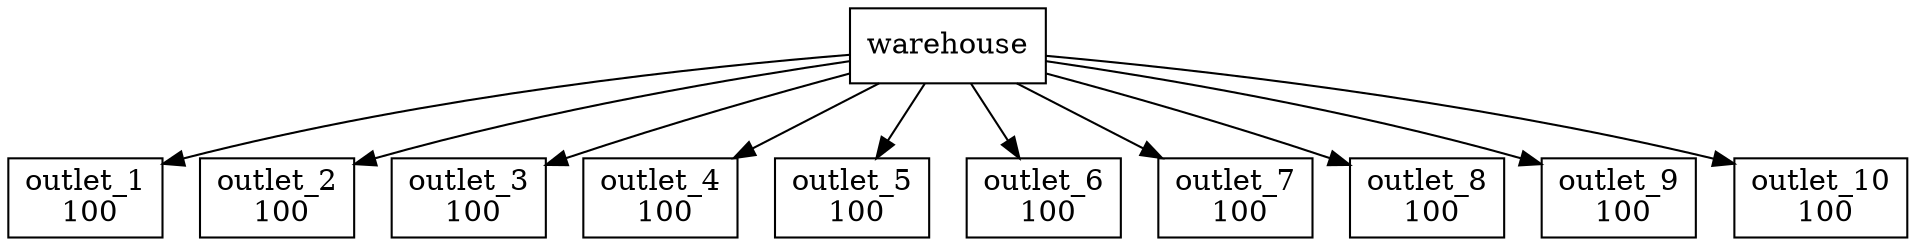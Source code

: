 digraph G {
	node [shape=box]
	warehouse
	warehouse -> "outlet_1
 100"
	warehouse -> "outlet_2
 100"
	warehouse -> "outlet_3
 100"
	warehouse -> "outlet_4
 100"
	warehouse -> "outlet_5
 100"
	warehouse -> "outlet_6
 100"
	warehouse -> "outlet_7
 100"
	warehouse -> "outlet_8
 100"
	warehouse -> "outlet_9
 100"
	warehouse -> "outlet_10
 100"
}
